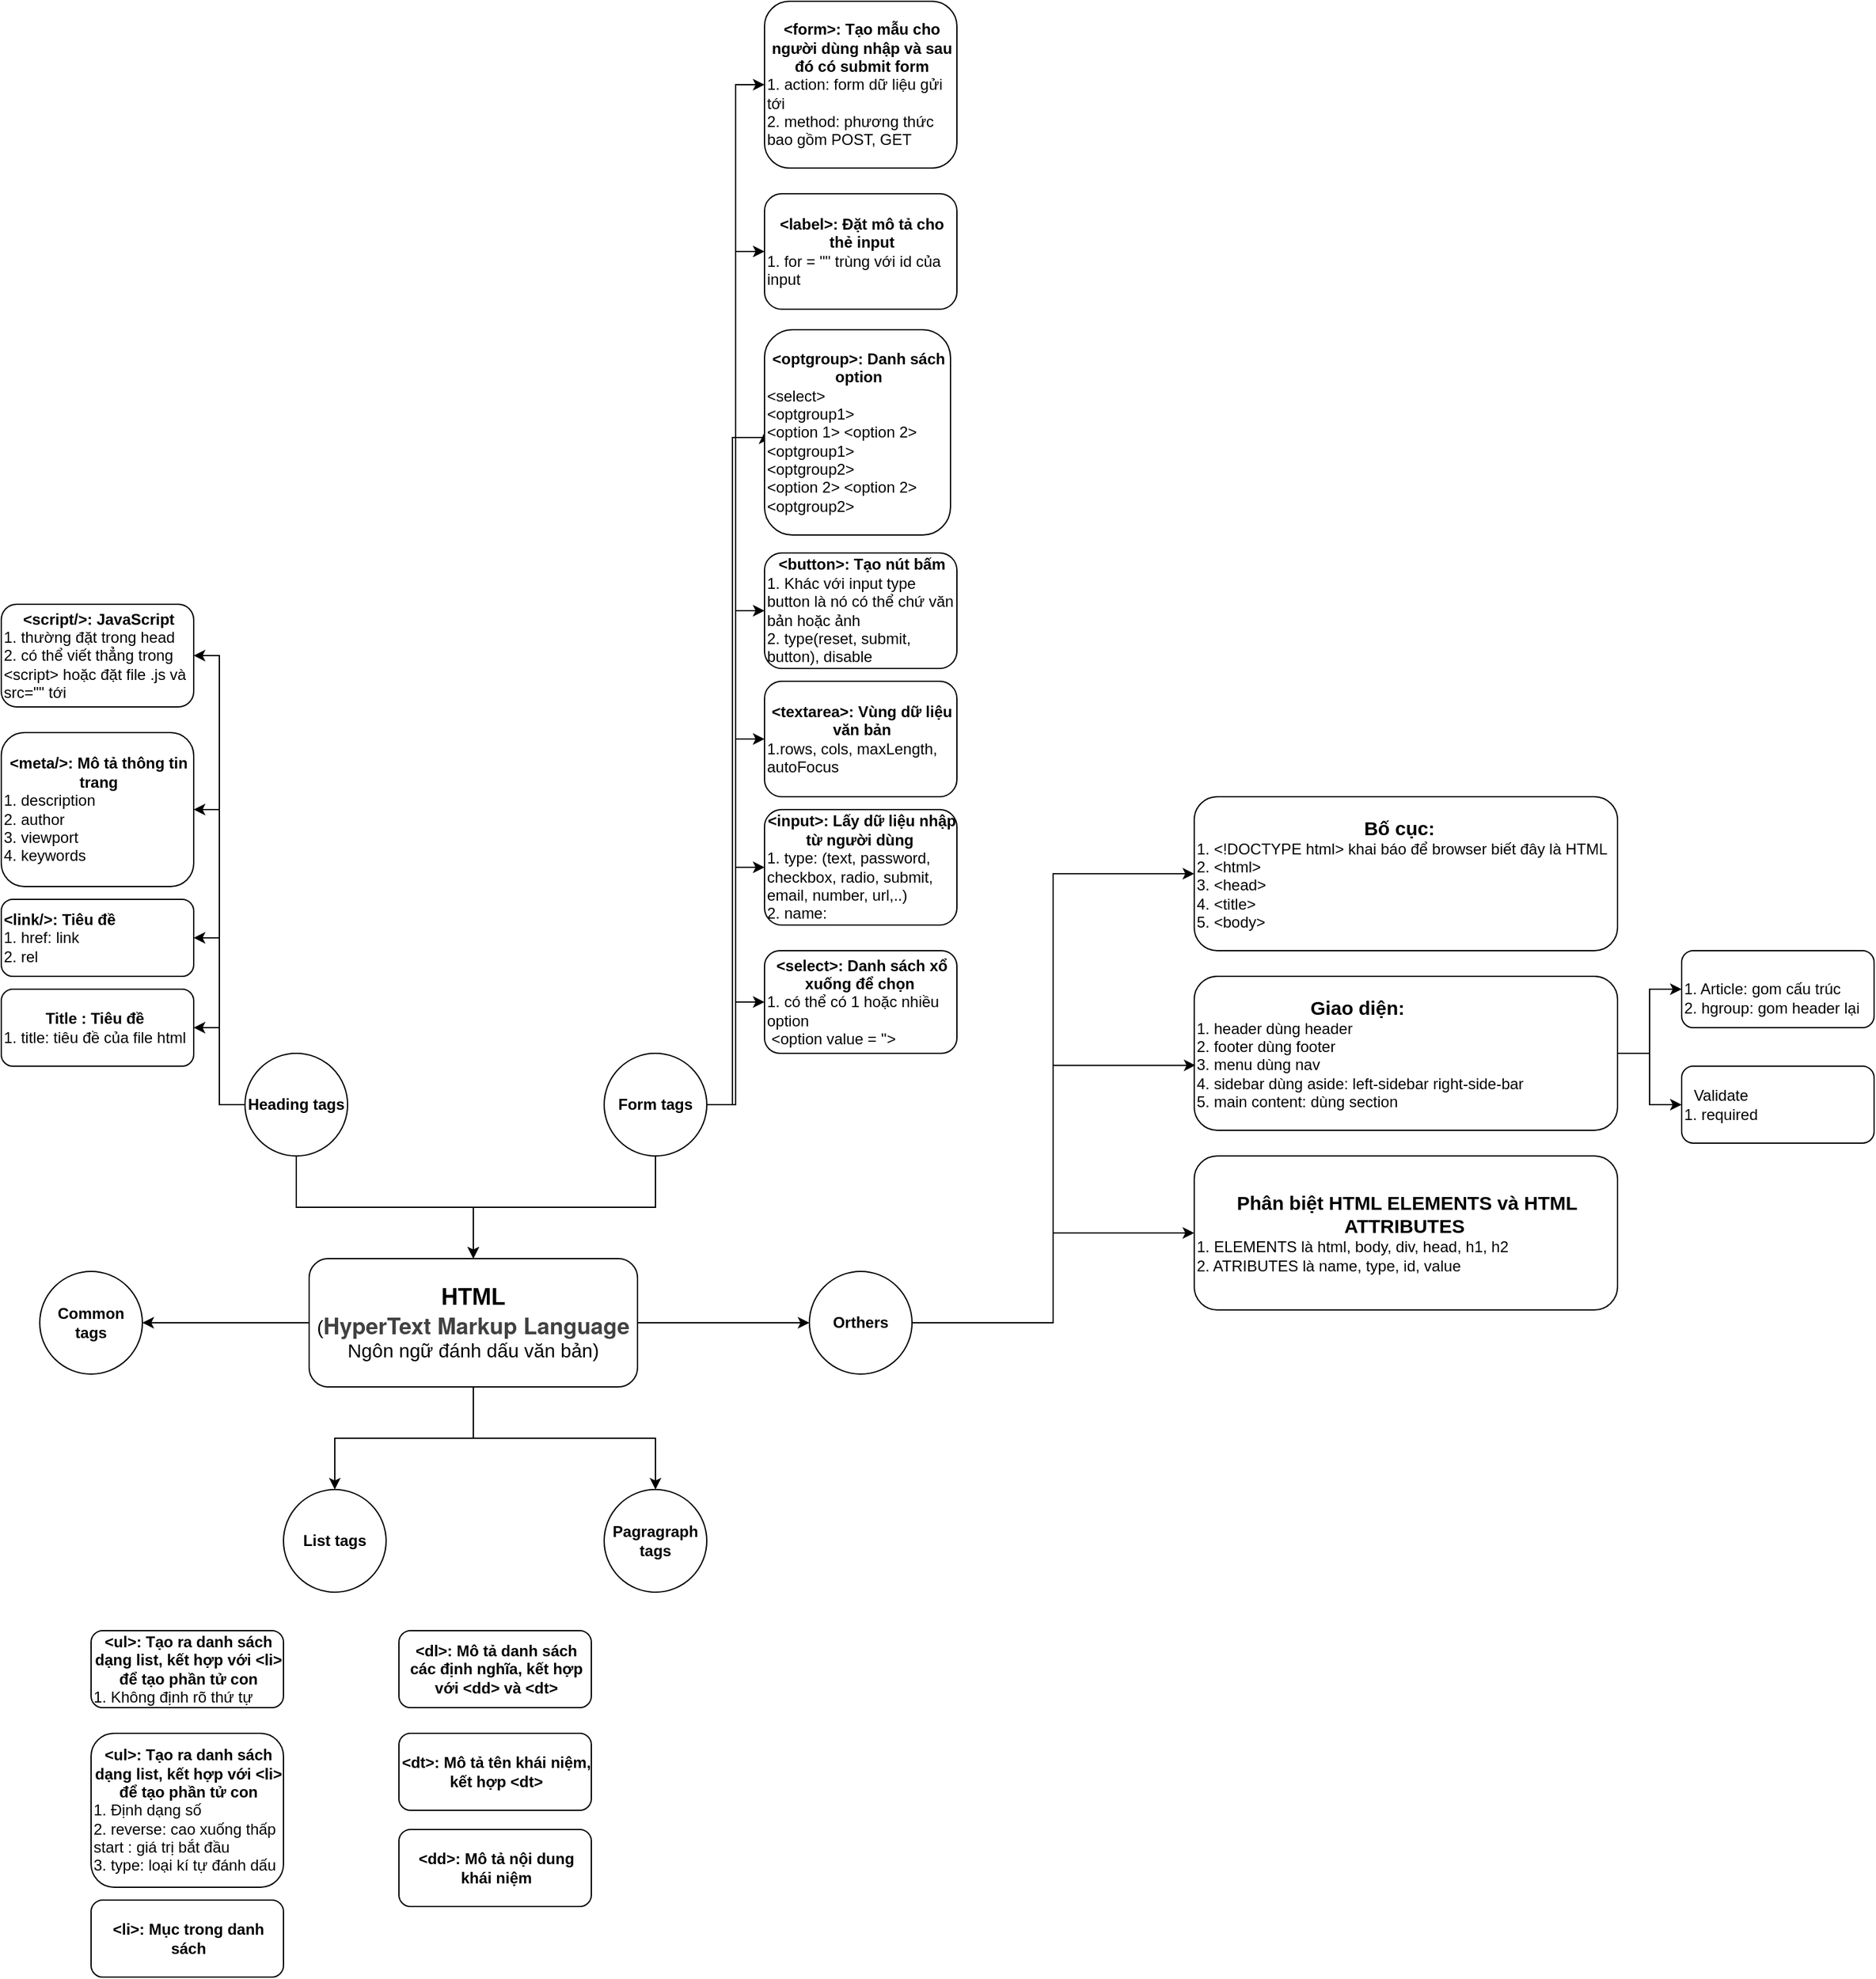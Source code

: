 <mxfile version="24.6.4" type="github">
  <diagram name="Trang-1" id="ok2WKsnp69EQOrZXuCaC">
    <mxGraphModel dx="955" dy="1675" grid="1" gridSize="10" guides="1" tooltips="1" connect="1" arrows="1" fold="1" page="1" pageScale="1" pageWidth="827" pageHeight="1169" math="0" shadow="0">
      <root>
        <mxCell id="0" />
        <mxCell id="1" parent="0" />
        <mxCell id="cC7Jj6LlgXi6CUbNM-gN-11" style="edgeStyle=orthogonalEdgeStyle;rounded=0;orthogonalLoop=1;jettySize=auto;html=1;entryX=0;entryY=0.5;entryDx=0;entryDy=0;" edge="1" parent="1" source="cC7Jj6LlgXi6CUbNM-gN-2" target="cC7Jj6LlgXi6CUbNM-gN-9">
          <mxGeometry relative="1" as="geometry" />
        </mxCell>
        <mxCell id="cC7Jj6LlgXi6CUbNM-gN-49" style="edgeStyle=orthogonalEdgeStyle;rounded=0;orthogonalLoop=1;jettySize=auto;html=1;entryX=1;entryY=0.5;entryDx=0;entryDy=0;" edge="1" parent="1" source="cC7Jj6LlgXi6CUbNM-gN-2" target="cC7Jj6LlgXi6CUbNM-gN-8">
          <mxGeometry relative="1" as="geometry" />
        </mxCell>
        <mxCell id="cC7Jj6LlgXi6CUbNM-gN-50" style="edgeStyle=orthogonalEdgeStyle;rounded=0;orthogonalLoop=1;jettySize=auto;html=1;entryX=0.5;entryY=0;entryDx=0;entryDy=0;" edge="1" parent="1" source="cC7Jj6LlgXi6CUbNM-gN-2" target="cC7Jj6LlgXi6CUbNM-gN-6">
          <mxGeometry relative="1" as="geometry" />
        </mxCell>
        <mxCell id="cC7Jj6LlgXi6CUbNM-gN-51" style="edgeStyle=orthogonalEdgeStyle;rounded=0;orthogonalLoop=1;jettySize=auto;html=1;" edge="1" parent="1" source="cC7Jj6LlgXi6CUbNM-gN-2" target="cC7Jj6LlgXi6CUbNM-gN-7">
          <mxGeometry relative="1" as="geometry" />
        </mxCell>
        <mxCell id="cC7Jj6LlgXi6CUbNM-gN-2" value="&lt;b&gt;&lt;font style=&quot;font-size: 18px;&quot;&gt;HTML&lt;/font&gt;&lt;/b&gt;&lt;div&gt;&lt;font style=&quot;font-size: 15px;&quot;&gt;(&lt;/font&gt;&lt;strong style=&quot;color: rgb(65, 65, 65); font-family: &amp;quot;Helvetica Neue&amp;quot;, Helvetica, Arial, sans-serif; font-size: 17.5px; text-align: start; background-color: rgb(255, 255, 255);&quot;&gt;HyperText Markup Language&lt;/strong&gt;&lt;/div&gt;&lt;div&gt;&lt;span style=&quot;font-size: 15px; background-color: initial;&quot;&gt;Ngôn ngữ đánh dấu văn bản)&lt;/span&gt;&lt;/div&gt;" style="rounded=1;whiteSpace=wrap;html=1;" vertex="1" parent="1">
          <mxGeometry x="330" y="140" width="256" height="100" as="geometry" />
        </mxCell>
        <mxCell id="cC7Jj6LlgXi6CUbNM-gN-29" style="edgeStyle=orthogonalEdgeStyle;rounded=0;orthogonalLoop=1;jettySize=auto;html=1;entryX=1;entryY=0.5;entryDx=0;entryDy=0;" edge="1" parent="1" source="cC7Jj6LlgXi6CUbNM-gN-4" target="cC7Jj6LlgXi6CUbNM-gN-24">
          <mxGeometry relative="1" as="geometry" />
        </mxCell>
        <mxCell id="cC7Jj6LlgXi6CUbNM-gN-30" style="edgeStyle=orthogonalEdgeStyle;rounded=0;orthogonalLoop=1;jettySize=auto;html=1;entryX=1;entryY=0.5;entryDx=0;entryDy=0;" edge="1" parent="1" source="cC7Jj6LlgXi6CUbNM-gN-4" target="cC7Jj6LlgXi6CUbNM-gN-25">
          <mxGeometry relative="1" as="geometry" />
        </mxCell>
        <mxCell id="cC7Jj6LlgXi6CUbNM-gN-31" style="edgeStyle=orthogonalEdgeStyle;rounded=0;orthogonalLoop=1;jettySize=auto;html=1;entryX=1;entryY=0.5;entryDx=0;entryDy=0;" edge="1" parent="1" source="cC7Jj6LlgXi6CUbNM-gN-4" target="cC7Jj6LlgXi6CUbNM-gN-26">
          <mxGeometry relative="1" as="geometry" />
        </mxCell>
        <mxCell id="cC7Jj6LlgXi6CUbNM-gN-32" style="edgeStyle=orthogonalEdgeStyle;rounded=0;orthogonalLoop=1;jettySize=auto;html=1;entryX=1;entryY=0.5;entryDx=0;entryDy=0;" edge="1" parent="1" source="cC7Jj6LlgXi6CUbNM-gN-4" target="cC7Jj6LlgXi6CUbNM-gN-28">
          <mxGeometry relative="1" as="geometry" />
        </mxCell>
        <mxCell id="cC7Jj6LlgXi6CUbNM-gN-33" style="edgeStyle=orthogonalEdgeStyle;rounded=0;orthogonalLoop=1;jettySize=auto;html=1;entryX=0.5;entryY=0;entryDx=0;entryDy=0;" edge="1" parent="1" source="cC7Jj6LlgXi6CUbNM-gN-4" target="cC7Jj6LlgXi6CUbNM-gN-2">
          <mxGeometry relative="1" as="geometry" />
        </mxCell>
        <mxCell id="cC7Jj6LlgXi6CUbNM-gN-4" value="&lt;b&gt;Heading tags&lt;/b&gt;" style="ellipse;whiteSpace=wrap;html=1;aspect=fixed;" vertex="1" parent="1">
          <mxGeometry x="280" y="-20" width="80" height="80" as="geometry" />
        </mxCell>
        <mxCell id="cC7Jj6LlgXi6CUbNM-gN-34" style="edgeStyle=orthogonalEdgeStyle;rounded=0;orthogonalLoop=1;jettySize=auto;html=1;entryX=0.5;entryY=0;entryDx=0;entryDy=0;" edge="1" parent="1" source="cC7Jj6LlgXi6CUbNM-gN-5" target="cC7Jj6LlgXi6CUbNM-gN-2">
          <mxGeometry relative="1" as="geometry" />
        </mxCell>
        <mxCell id="cC7Jj6LlgXi6CUbNM-gN-36" style="edgeStyle=orthogonalEdgeStyle;rounded=0;orthogonalLoop=1;jettySize=auto;html=1;entryX=0;entryY=0.5;entryDx=0;entryDy=0;" edge="1" parent="1" source="cC7Jj6LlgXi6CUbNM-gN-5" target="cC7Jj6LlgXi6CUbNM-gN-35">
          <mxGeometry relative="1" as="geometry" />
        </mxCell>
        <mxCell id="cC7Jj6LlgXi6CUbNM-gN-41" style="edgeStyle=orthogonalEdgeStyle;rounded=0;orthogonalLoop=1;jettySize=auto;html=1;entryX=0;entryY=0.5;entryDx=0;entryDy=0;" edge="1" parent="1" source="cC7Jj6LlgXi6CUbNM-gN-5" target="cC7Jj6LlgXi6CUbNM-gN-37">
          <mxGeometry relative="1" as="geometry" />
        </mxCell>
        <mxCell id="cC7Jj6LlgXi6CUbNM-gN-42" style="edgeStyle=orthogonalEdgeStyle;rounded=0;orthogonalLoop=1;jettySize=auto;html=1;entryX=0;entryY=0.5;entryDx=0;entryDy=0;" edge="1" parent="1" source="cC7Jj6LlgXi6CUbNM-gN-5" target="cC7Jj6LlgXi6CUbNM-gN-38">
          <mxGeometry relative="1" as="geometry" />
        </mxCell>
        <mxCell id="cC7Jj6LlgXi6CUbNM-gN-43" style="edgeStyle=orthogonalEdgeStyle;rounded=0;orthogonalLoop=1;jettySize=auto;html=1;entryX=0;entryY=0.5;entryDx=0;entryDy=0;" edge="1" parent="1" source="cC7Jj6LlgXi6CUbNM-gN-5" target="cC7Jj6LlgXi6CUbNM-gN-39">
          <mxGeometry relative="1" as="geometry" />
        </mxCell>
        <mxCell id="cC7Jj6LlgXi6CUbNM-gN-44" style="edgeStyle=orthogonalEdgeStyle;rounded=0;orthogonalLoop=1;jettySize=auto;html=1;entryX=0;entryY=0.5;entryDx=0;entryDy=0;" edge="1" parent="1" source="cC7Jj6LlgXi6CUbNM-gN-5" target="cC7Jj6LlgXi6CUbNM-gN-40">
          <mxGeometry relative="1" as="geometry">
            <Array as="points">
              <mxPoint x="660" y="20" />
              <mxPoint x="660" y="-500" />
              <mxPoint x="685" y="-500" />
            </Array>
          </mxGeometry>
        </mxCell>
        <mxCell id="cC7Jj6LlgXi6CUbNM-gN-47" style="edgeStyle=orthogonalEdgeStyle;rounded=0;orthogonalLoop=1;jettySize=auto;html=1;entryX=0;entryY=0.5;entryDx=0;entryDy=0;" edge="1" parent="1" source="cC7Jj6LlgXi6CUbNM-gN-5" target="cC7Jj6LlgXi6CUbNM-gN-45">
          <mxGeometry relative="1" as="geometry" />
        </mxCell>
        <mxCell id="cC7Jj6LlgXi6CUbNM-gN-48" style="edgeStyle=orthogonalEdgeStyle;rounded=0;orthogonalLoop=1;jettySize=auto;html=1;entryX=0;entryY=0.5;entryDx=0;entryDy=0;" edge="1" parent="1" source="cC7Jj6LlgXi6CUbNM-gN-5" target="cC7Jj6LlgXi6CUbNM-gN-46">
          <mxGeometry relative="1" as="geometry" />
        </mxCell>
        <mxCell id="cC7Jj6LlgXi6CUbNM-gN-5" value="&lt;b&gt;Form tags&lt;/b&gt;" style="ellipse;whiteSpace=wrap;html=1;aspect=fixed;" vertex="1" parent="1">
          <mxGeometry x="560" y="-20" width="80" height="80" as="geometry" />
        </mxCell>
        <mxCell id="cC7Jj6LlgXi6CUbNM-gN-6" value="&lt;b&gt;List tags&lt;/b&gt;" style="ellipse;whiteSpace=wrap;html=1;aspect=fixed;" vertex="1" parent="1">
          <mxGeometry x="310" y="320" width="80" height="80" as="geometry" />
        </mxCell>
        <mxCell id="cC7Jj6LlgXi6CUbNM-gN-7" value="&lt;b&gt;Pagragraph tags&lt;/b&gt;" style="ellipse;whiteSpace=wrap;html=1;aspect=fixed;" vertex="1" parent="1">
          <mxGeometry x="560" y="320" width="80" height="80" as="geometry" />
        </mxCell>
        <mxCell id="cC7Jj6LlgXi6CUbNM-gN-8" value="&lt;b&gt;Common tags&lt;/b&gt;" style="ellipse;whiteSpace=wrap;html=1;aspect=fixed;" vertex="1" parent="1">
          <mxGeometry x="120" y="150" width="80" height="80" as="geometry" />
        </mxCell>
        <mxCell id="cC7Jj6LlgXi6CUbNM-gN-17" style="edgeStyle=orthogonalEdgeStyle;rounded=0;orthogonalLoop=1;jettySize=auto;html=1;entryX=0;entryY=0.5;entryDx=0;entryDy=0;" edge="1" parent="1" source="cC7Jj6LlgXi6CUbNM-gN-9" target="cC7Jj6LlgXi6CUbNM-gN-12">
          <mxGeometry relative="1" as="geometry" />
        </mxCell>
        <mxCell id="cC7Jj6LlgXi6CUbNM-gN-19" style="edgeStyle=orthogonalEdgeStyle;rounded=0;orthogonalLoop=1;jettySize=auto;html=1;entryX=0;entryY=0.5;entryDx=0;entryDy=0;" edge="1" parent="1" source="cC7Jj6LlgXi6CUbNM-gN-9" target="cC7Jj6LlgXi6CUbNM-gN-14">
          <mxGeometry relative="1" as="geometry" />
        </mxCell>
        <mxCell id="cC7Jj6LlgXi6CUbNM-gN-9" value="&lt;b&gt;Orthers&lt;/b&gt;" style="ellipse;whiteSpace=wrap;html=1;aspect=fixed;" vertex="1" parent="1">
          <mxGeometry x="720" y="150" width="80" height="80" as="geometry" />
        </mxCell>
        <UserObject label="&lt;div style=&quot;text-align: center;&quot;&gt;&lt;b style=&quot;background-color: initial;&quot;&gt;&lt;font style=&quot;font-size: 15px;&quot;&gt;Bố cục:&amp;nbsp;&lt;/font&gt;&lt;/b&gt;&lt;/div&gt;&lt;div&gt;1. &amp;lt;!DOCTYPE html&amp;gt; khai báo để browser biết đây là HTML&lt;div&gt;2.&amp;nbsp;&amp;lt;html&amp;gt;&lt;/div&gt;&lt;/div&gt;&lt;div&gt;3. &amp;lt;head&amp;gt;&lt;/div&gt;&lt;div&gt;4. &amp;lt;title&amp;gt;&lt;/div&gt;&lt;div&gt;5. &amp;lt;body&amp;gt;&lt;/div&gt;" link="https://freetuts.net/html-la-gi-bo-cuc-html-cua-mot-trang-web-420.html" id="cC7Jj6LlgXi6CUbNM-gN-12">
          <mxCell style="rounded=1;whiteSpace=wrap;html=1;align=left;" vertex="1" parent="1">
            <mxGeometry x="1020" y="-220" width="330" height="120" as="geometry" />
          </mxCell>
        </UserObject>
        <mxCell id="cC7Jj6LlgXi6CUbNM-gN-21" style="edgeStyle=orthogonalEdgeStyle;rounded=0;orthogonalLoop=1;jettySize=auto;html=1;entryX=0;entryY=0.5;entryDx=0;entryDy=0;" edge="1" parent="1" source="cC7Jj6LlgXi6CUbNM-gN-13" target="cC7Jj6LlgXi6CUbNM-gN-16">
          <mxGeometry relative="1" as="geometry" />
        </mxCell>
        <mxCell id="cC7Jj6LlgXi6CUbNM-gN-22" style="edgeStyle=orthogonalEdgeStyle;rounded=0;orthogonalLoop=1;jettySize=auto;html=1;entryX=0;entryY=0.5;entryDx=0;entryDy=0;" edge="1" parent="1" source="cC7Jj6LlgXi6CUbNM-gN-13" target="cC7Jj6LlgXi6CUbNM-gN-20">
          <mxGeometry relative="1" as="geometry" />
        </mxCell>
        <UserObject label="&lt;div style=&quot;text-align: center;&quot;&gt;&lt;b style=&quot;background-color: initial;&quot;&gt;&lt;font style=&quot;font-size: 15px;&quot;&gt;Giao diện:&amp;nbsp;&lt;/font&gt;&lt;/b&gt;&lt;/div&gt;&lt;div&gt;1. header dùng header&lt;div&gt;2. footer dùng footer&lt;/div&gt;&lt;/div&gt;&lt;div&gt;3. menu dùng nav&lt;/div&gt;&lt;div&gt;4. sidebar dùng aside: left-sidebar right-side-bar&lt;/div&gt;&lt;div&gt;5. main content: dùng section&lt;/div&gt;" link="https://freetuts.net/tao-template-html5-dau-tien-74.html" id="cC7Jj6LlgXi6CUbNM-gN-13">
          <mxCell style="rounded=1;whiteSpace=wrap;html=1;align=left;" vertex="1" parent="1">
            <mxGeometry x="1020" y="-80" width="330" height="120" as="geometry" />
          </mxCell>
        </UserObject>
        <UserObject label="&lt;div style=&quot;text-align: center;&quot;&gt;&lt;b style=&quot;background-color: initial;&quot;&gt;&lt;font style=&quot;font-size: 15px;&quot;&gt;Phân biệt HTML ELEMENTS và HTML ATTRIBUTES&amp;nbsp;&lt;/font&gt;&lt;/b&gt;&lt;/div&gt;&lt;div&gt;1. ELEMENTS là html, body, div, head, h1, h2&lt;/div&gt;&lt;div&gt;2. ATRIBUTES là name, type, id, value&lt;/div&gt;" link="https://freetuts.net/html-elements-va-attributes-421.html" id="cC7Jj6LlgXi6CUbNM-gN-14">
          <mxCell style="rounded=1;whiteSpace=wrap;html=1;align=left;" vertex="1" parent="1">
            <mxGeometry x="1020" y="60" width="330" height="120" as="geometry" />
          </mxCell>
        </UserObject>
        <UserObject label="&lt;div style=&quot;text-align: center;&quot;&gt;&lt;br&gt;&lt;/div&gt;&lt;div&gt;1. Article: gom cấu trúc&lt;div&gt;2. hgroup: gom header lại&lt;/div&gt;&lt;/div&gt;" link="https://freetuts.net/them-article-trong-html5-75.html" id="cC7Jj6LlgXi6CUbNM-gN-16">
          <mxCell style="rounded=1;whiteSpace=wrap;html=1;align=left;" vertex="1" parent="1">
            <mxGeometry x="1400" y="-100" width="150" height="60" as="geometry" />
          </mxCell>
        </UserObject>
        <mxCell id="cC7Jj6LlgXi6CUbNM-gN-18" style="edgeStyle=orthogonalEdgeStyle;rounded=0;orthogonalLoop=1;jettySize=auto;html=1;entryX=0.003;entryY=0.578;entryDx=0;entryDy=0;entryPerimeter=0;" edge="1" parent="1" source="cC7Jj6LlgXi6CUbNM-gN-9" target="cC7Jj6LlgXi6CUbNM-gN-13">
          <mxGeometry relative="1" as="geometry" />
        </mxCell>
        <UserObject label="&lt;div style=&quot;text-align: center;&quot;&gt;Validate&lt;/div&gt;&lt;div&gt;1. required&lt;/div&gt;" link="https://freetuts.net/validate-form-bang-html5-5509.html" id="cC7Jj6LlgXi6CUbNM-gN-20">
          <mxCell style="rounded=1;whiteSpace=wrap;html=1;align=left;" vertex="1" parent="1">
            <mxGeometry x="1400" y="-10" width="150" height="60" as="geometry" />
          </mxCell>
        </UserObject>
        <UserObject label="&lt;div style=&quot;text-align: center;&quot;&gt;&lt;b&gt;Title : Tiêu đề&lt;/b&gt;&lt;/div&gt;&lt;div&gt;1. title: tiêu đề của file html&lt;/div&gt;" link="https://freetuts.net/the-title-trong-html-4891.html" id="cC7Jj6LlgXi6CUbNM-gN-24">
          <mxCell style="rounded=1;whiteSpace=wrap;html=1;align=left;" vertex="1" parent="1">
            <mxGeometry x="90" y="-70" width="150" height="60" as="geometry" />
          </mxCell>
        </UserObject>
        <UserObject label="&lt;div style=&quot;text-align: center;&quot;&gt;&lt;b&gt;&amp;lt;link/&amp;gt;: Tiêu đề&lt;/b&gt;&lt;/div&gt;&lt;div&gt;1. href: link&lt;/div&gt;&lt;div&gt;2. rel&lt;/div&gt;" link="https://freetuts.net/the-link-trong-html-4894.html" id="cC7Jj6LlgXi6CUbNM-gN-25">
          <mxCell style="rounded=1;whiteSpace=wrap;html=1;align=left;" vertex="1" parent="1">
            <mxGeometry x="90" y="-140" width="150" height="60" as="geometry" />
          </mxCell>
        </UserObject>
        <UserObject label="&lt;div style=&quot;text-align: center;&quot;&gt;&lt;b&gt;&amp;lt;meta/&amp;gt;: Mô tả thông tin trang&lt;/b&gt;&lt;/div&gt;&lt;div&gt;1. description&lt;/div&gt;&lt;div&gt;2. author&lt;/div&gt;&lt;div&gt;3. viewport&lt;/div&gt;&lt;div&gt;4. keywords&lt;/div&gt;" link="https://freetuts.net/the-meta-trong-html-4895.html" id="cC7Jj6LlgXi6CUbNM-gN-26">
          <mxCell style="rounded=1;whiteSpace=wrap;html=1;align=left;" vertex="1" parent="1">
            <mxGeometry x="90" y="-270" width="150" height="120" as="geometry" />
          </mxCell>
        </UserObject>
        <UserObject label="&lt;div style=&quot;text-align: center;&quot;&gt;&lt;b&gt;&amp;lt;script/&amp;gt;: JavaScript&lt;/b&gt;&lt;/div&gt;&lt;div&gt;1. thường đặt trong head&lt;/div&gt;&lt;div&gt;2. có thể viết thẳng trong &amp;lt;script&amp;gt; hoặc đặt file .js và src=&quot;&quot; tới&lt;/div&gt;" link="https://freetuts.net/the-script-trong-html-4896.html" id="cC7Jj6LlgXi6CUbNM-gN-28">
          <mxCell style="rounded=1;whiteSpace=wrap;html=1;align=left;" vertex="1" parent="1">
            <mxGeometry x="90" y="-370" width="150" height="80" as="geometry" />
          </mxCell>
        </UserObject>
        <UserObject label="&lt;div style=&quot;text-align: center;&quot;&gt;&lt;b&gt;&amp;lt;select&amp;gt;: Danh sách xổ xuống để chọn&amp;nbsp;&lt;/b&gt;&lt;/div&gt;&lt;div&gt;1. có thể có 1 hoặc nhiều option&lt;/div&gt;&lt;div&gt;&amp;nbsp;&amp;lt;option value = &#39;&#39;&amp;gt;&lt;/div&gt;" link="https://freetuts.net/the-select-trong-html-4898.html" id="cC7Jj6LlgXi6CUbNM-gN-35">
          <mxCell style="rounded=1;whiteSpace=wrap;html=1;align=left;" vertex="1" parent="1">
            <mxGeometry x="685" y="-100" width="150" height="80" as="geometry" />
          </mxCell>
        </UserObject>
        <UserObject label="&lt;div style=&quot;text-align: center;&quot;&gt;&lt;b&gt;&amp;lt;input&amp;gt;: Lấy dữ liệu nhập từ người dùng&amp;nbsp;&lt;/b&gt;&lt;/div&gt;&lt;div&gt;1. type: (text, password, checkbox, radio, submit, email, number, url,..)&lt;/div&gt;&lt;div&gt;2. name:&amp;nbsp;&lt;/div&gt;" link="https://freetuts.net/the-input-trong-html-4899.html" id="cC7Jj6LlgXi6CUbNM-gN-37">
          <mxCell style="rounded=1;whiteSpace=wrap;html=1;align=left;" vertex="1" parent="1">
            <mxGeometry x="685" y="-210" width="150" height="90" as="geometry" />
          </mxCell>
        </UserObject>
        <UserObject label="&lt;div style=&quot;text-align: center;&quot;&gt;&lt;b&gt;&amp;lt;textarea&amp;gt;: Vùng dữ liệu văn bản&lt;/b&gt;&lt;/div&gt;&lt;div&gt;1.rows, cols, maxLength, autoFocus&lt;span style=&quot;background-color: initial;&quot;&gt;&amp;nbsp;&lt;/span&gt;&lt;/div&gt;" link="https://freetuts.net/the-textarea-trong-html-4900.html" id="cC7Jj6LlgXi6CUbNM-gN-38">
          <mxCell style="rounded=1;whiteSpace=wrap;html=1;align=left;" vertex="1" parent="1">
            <mxGeometry x="685" y="-310" width="150" height="90" as="geometry" />
          </mxCell>
        </UserObject>
        <UserObject label="&lt;div style=&quot;text-align: center;&quot;&gt;&lt;b&gt;&amp;lt;button&amp;gt;: Tạo nút bấm&lt;/b&gt;&lt;/div&gt;&lt;div&gt;1. Khác với input type button là nó có thể chứ văn bản hoặc ảnh&lt;/div&gt;&lt;div&gt;2. type(reset, submit, button), disable&lt;/div&gt;" link="https://freetuts.net/the-button-trong-html-4901.html" id="cC7Jj6LlgXi6CUbNM-gN-39">
          <mxCell style="rounded=1;whiteSpace=wrap;html=1;align=left;" vertex="1" parent="1">
            <mxGeometry x="685" y="-410" width="150" height="90" as="geometry" />
          </mxCell>
        </UserObject>
        <UserObject label="&lt;div style=&quot;text-align: center;&quot;&gt;&lt;b&gt;&amp;lt;optgroup&amp;gt;: Danh sách option&lt;/b&gt;&lt;/div&gt;&lt;div&gt;&amp;lt;select&amp;gt;&amp;nbsp;&lt;/div&gt;&lt;div&gt;&amp;lt;optgroup1&amp;gt;&lt;/div&gt;&lt;div&gt;&amp;lt;option 1&amp;gt; &amp;lt;option 2&amp;gt;&lt;/div&gt;&lt;div&gt;&amp;lt;optgroup1&amp;gt;&lt;br&gt;&lt;/div&gt;&lt;div&gt;&lt;div&gt;&amp;lt;optgroup2&amp;gt;&lt;/div&gt;&lt;div&gt;&amp;lt;option 2&amp;gt; &amp;lt;option 2&amp;gt;&lt;/div&gt;&lt;div&gt;&amp;lt;optgroup2&amp;gt;&lt;/div&gt;&lt;/div&gt;" link="https://freetuts.net/the-optgroup-trong-html-4903.html" id="cC7Jj6LlgXi6CUbNM-gN-40">
          <mxCell style="rounded=1;whiteSpace=wrap;html=1;align=left;" vertex="1" parent="1">
            <mxGeometry x="685" y="-584" width="145" height="160" as="geometry" />
          </mxCell>
        </UserObject>
        <UserObject label="&lt;div style=&quot;text-align: center;&quot;&gt;&lt;b&gt;&amp;lt;label&amp;gt;: Đặt mô tả cho thẻ input&lt;/b&gt;&lt;/div&gt;&lt;div&gt;1. for = &quot;&quot; trùng với id của input&lt;br&gt;&lt;/div&gt;" link="https://freetuts.net/the-label-trong-html-4905.html" id="cC7Jj6LlgXi6CUbNM-gN-45">
          <mxCell style="rounded=1;whiteSpace=wrap;html=1;align=left;" vertex="1" parent="1">
            <mxGeometry x="685" y="-690" width="150" height="90" as="geometry" />
          </mxCell>
        </UserObject>
        <UserObject label="&lt;div style=&quot;text-align: center;&quot;&gt;&lt;b&gt;&amp;lt;form&amp;gt;: Tạo mẫu cho người dùng nhập và sau đó có submit form&lt;/b&gt;&lt;/div&gt;&lt;div&gt;1. action: form dữ liệu gửi tới&lt;br&gt;&lt;/div&gt;&lt;div&gt;2. method: phương thức bao gồm POST, GET&lt;/div&gt;" link="https://freetuts.net/the-form-trong-html-4906.html" id="cC7Jj6LlgXi6CUbNM-gN-46">
          <mxCell style="rounded=1;whiteSpace=wrap;html=1;align=left;" vertex="1" parent="1">
            <mxGeometry x="685" y="-840" width="150" height="130" as="geometry" />
          </mxCell>
        </UserObject>
        <UserObject label="&lt;div style=&quot;text-align: center;&quot;&gt;&lt;b&gt;&amp;lt;ul&amp;gt;: Tạo ra danh sách dạng list, kết hợp với &amp;lt;li&amp;gt; để tạo phần tử con&lt;/b&gt;&lt;/div&gt;&lt;div&gt;1. Không định rõ thứ tự&lt;/div&gt;" link="https://freetuts.net/the-ul-trong-html-4907.html" id="cC7Jj6LlgXi6CUbNM-gN-52">
          <mxCell style="rounded=1;whiteSpace=wrap;html=1;align=left;" vertex="1" parent="1">
            <mxGeometry x="160" y="430" width="150" height="60" as="geometry" />
          </mxCell>
        </UserObject>
        <UserObject label="&lt;div style=&quot;text-align: center;&quot;&gt;&lt;b&gt;&amp;lt;ul&amp;gt;: Tạo ra danh sách dạng list, kết hợp với &amp;lt;li&amp;gt; để tạo phần tử con&lt;/b&gt;&lt;/div&gt;&lt;div&gt;1. Định dạng số&lt;/div&gt;&lt;div&gt;2. reverse: cao xuống thấp&lt;/div&gt;&lt;div&gt;start : giá trị bắt đầu&lt;/div&gt;&lt;div&gt;3. type: loại kí tự đánh dấu&lt;/div&gt;" link="https://freetuts.net/the-ol-trong-html-4908.html" id="cC7Jj6LlgXi6CUbNM-gN-53">
          <mxCell style="rounded=1;whiteSpace=wrap;html=1;align=left;" vertex="1" parent="1">
            <mxGeometry x="160" y="510" width="150" height="120" as="geometry" />
          </mxCell>
        </UserObject>
        <UserObject label="&lt;div style=&quot;text-align: center;&quot;&gt;&lt;b&gt;&amp;lt;li&amp;gt;: Mục trong danh sách&lt;/b&gt;&lt;/div&gt;" link="https://freetuts.net/the-li-trong-html-4909.html" id="cC7Jj6LlgXi6CUbNM-gN-54">
          <mxCell style="rounded=1;whiteSpace=wrap;html=1;align=left;" vertex="1" parent="1">
            <mxGeometry x="160" y="640" width="150" height="60" as="geometry" />
          </mxCell>
        </UserObject>
        <UserObject label="&lt;div style=&quot;text-align: center;&quot;&gt;&lt;b&gt;&amp;lt;dl&amp;gt;: Mô tả danh sách các định nghĩa, kết hợp với &amp;lt;dd&amp;gt; và &amp;lt;dt&amp;gt;&lt;/b&gt;&lt;/div&gt;" link="https://freetuts.net/the-dl-trong-html-4910.html" id="cC7Jj6LlgXi6CUbNM-gN-55">
          <mxCell style="rounded=1;whiteSpace=wrap;html=1;align=left;" vertex="1" parent="1">
            <mxGeometry x="400" y="430" width="150" height="60" as="geometry" />
          </mxCell>
        </UserObject>
        <UserObject label="&lt;div style=&quot;text-align: center;&quot;&gt;&lt;b&gt;&amp;lt;dt&amp;gt;: Mô tả tên khái niệm, kết hợp &amp;lt;dt&amp;gt;&lt;/b&gt;&lt;/div&gt;" link="https://freetuts.net/the-dt-trong-html-4911.html" id="cC7Jj6LlgXi6CUbNM-gN-56">
          <mxCell style="rounded=1;whiteSpace=wrap;html=1;align=left;" vertex="1" parent="1">
            <mxGeometry x="400" y="510" width="150" height="60" as="geometry" />
          </mxCell>
        </UserObject>
        <UserObject label="&lt;div style=&quot;text-align: center;&quot;&gt;&lt;b&gt;&amp;lt;dd&amp;gt;: Mô tả nội dung khái niệm&lt;/b&gt;&lt;/div&gt;" link="https://freetuts.net/the-dd-trong-html-4912.html" id="cC7Jj6LlgXi6CUbNM-gN-57">
          <mxCell style="rounded=1;whiteSpace=wrap;html=1;align=left;" vertex="1" parent="1">
            <mxGeometry x="400" y="585" width="150" height="60" as="geometry" />
          </mxCell>
        </UserObject>
      </root>
    </mxGraphModel>
  </diagram>
</mxfile>
